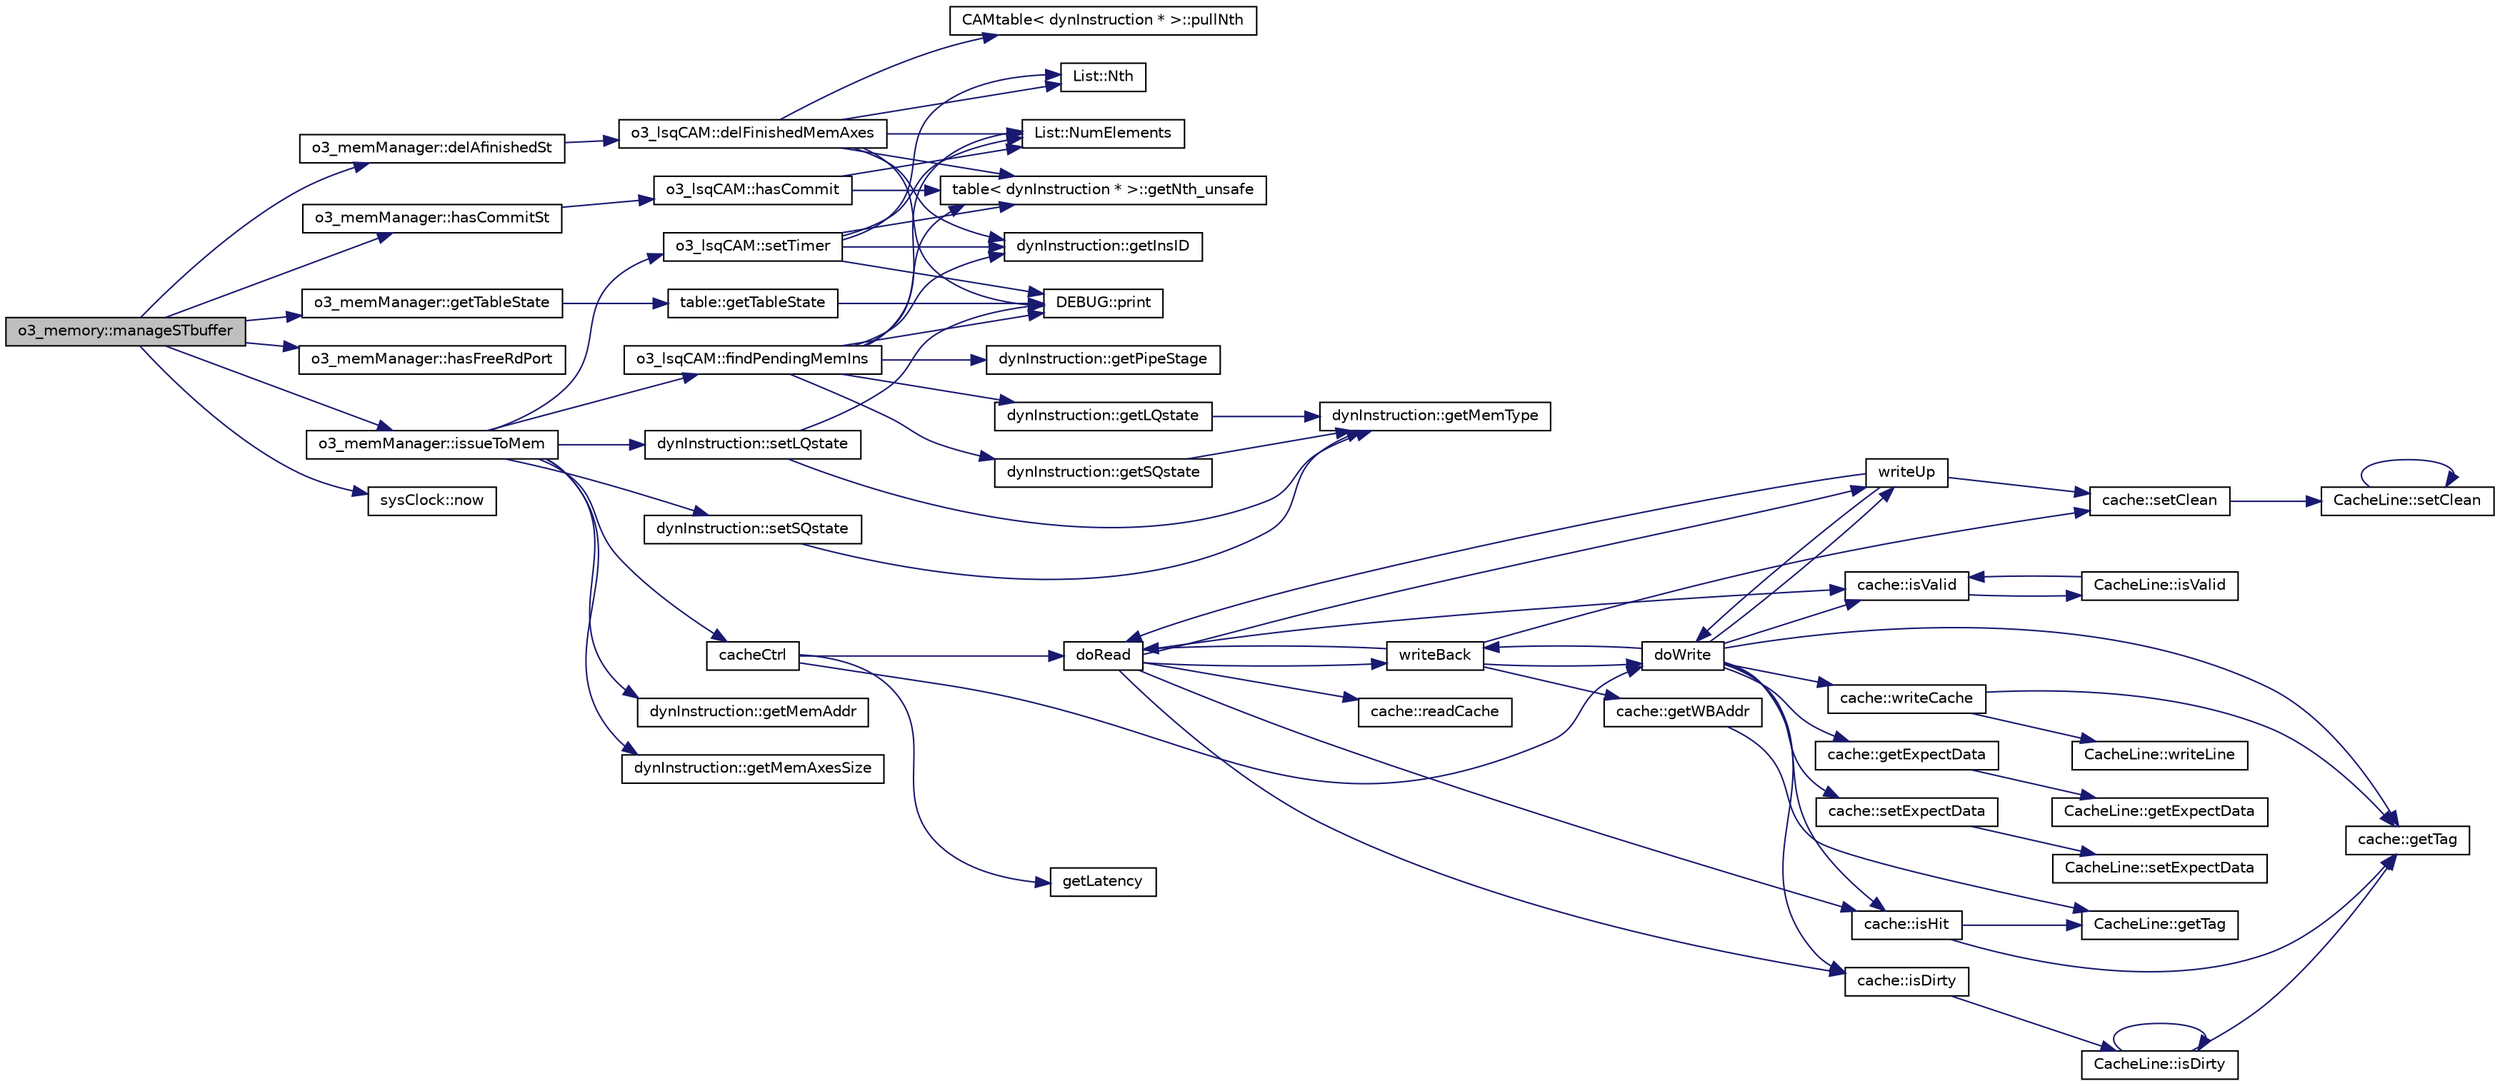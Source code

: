 digraph G
{
  edge [fontname="Helvetica",fontsize="10",labelfontname="Helvetica",labelfontsize="10"];
  node [fontname="Helvetica",fontsize="10",shape=record];
  rankdir=LR;
  Node1 [label="o3_memory::manageSTbuffer",height=0.2,width=0.4,color="black", fillcolor="grey75", style="filled" fontcolor="black"];
  Node1 -> Node2 [color="midnightblue",fontsize="10",style="solid",fontname="Helvetica"];
  Node2 [label="o3_memManager::delAfinishedSt",height=0.2,width=0.4,color="black", fillcolor="white", style="filled",URL="$classo3__memManager.html#ac7d368eb5062860954125ce0fbd3c3b9"];
  Node2 -> Node3 [color="midnightblue",fontsize="10",style="solid",fontname="Helvetica"];
  Node3 [label="o3_lsqCAM::delFinishedMemAxes",height=0.2,width=0.4,color="black", fillcolor="white", style="filled",URL="$classo3__lsqCAM.html#a2aa5dc2ccb76d85e0c8df59a8dfe47f2"];
  Node3 -> Node4 [color="midnightblue",fontsize="10",style="solid",fontname="Helvetica"];
  Node4 [label="dynInstruction::getInsID",height=0.2,width=0.4,color="black", fillcolor="white", style="filled",URL="$classdynInstruction.html#ab38b8181f522daae77cb46d701fb5302"];
  Node3 -> Node5 [color="midnightblue",fontsize="10",style="solid",fontname="Helvetica"];
  Node5 [label="table\< dynInstruction * \>::getNth_unsafe",height=0.2,width=0.4,color="black", fillcolor="white", style="filled",URL="$classtable.html#a20191b8e05f6882b38655c5fffb42389"];
  Node3 -> Node6 [color="midnightblue",fontsize="10",style="solid",fontname="Helvetica"];
  Node6 [label="List::Nth",height=0.2,width=0.4,color="black", fillcolor="white", style="filled",URL="$classList.html#a5eb964816de33c85e1d46658ddf8c6c4"];
  Node3 -> Node7 [color="midnightblue",fontsize="10",style="solid",fontname="Helvetica"];
  Node7 [label="List::NumElements",height=0.2,width=0.4,color="black", fillcolor="white", style="filled",URL="$classList.html#ac2e9d50f703b01bf643fa6ce50837c26"];
  Node3 -> Node8 [color="midnightblue",fontsize="10",style="solid",fontname="Helvetica"];
  Node8 [label="DEBUG::print",height=0.2,width=0.4,color="black", fillcolor="white", style="filled",URL="$classDEBUG.html#ab38f086785f7239084b735007297078a"];
  Node3 -> Node9 [color="midnightblue",fontsize="10",style="solid",fontname="Helvetica"];
  Node9 [label="CAMtable\< dynInstruction * \>::pullNth",height=0.2,width=0.4,color="black", fillcolor="white", style="filled",URL="$classCAMtable.html#a9644548c43e912d1cd1d0431fc5179e9"];
  Node1 -> Node10 [color="midnightblue",fontsize="10",style="solid",fontname="Helvetica"];
  Node10 [label="o3_memManager::getTableState",height=0.2,width=0.4,color="black", fillcolor="white", style="filled",URL="$classo3__memManager.html#a19302a13552a70cda08814dcfc0daa30"];
  Node10 -> Node11 [color="midnightblue",fontsize="10",style="solid",fontname="Helvetica"];
  Node11 [label="table::getTableState",height=0.2,width=0.4,color="black", fillcolor="white", style="filled",URL="$classtable.html#abab8f70b8b32bb7342f5107edb328d18"];
  Node11 -> Node8 [color="midnightblue",fontsize="10",style="solid",fontname="Helvetica"];
  Node1 -> Node12 [color="midnightblue",fontsize="10",style="solid",fontname="Helvetica"];
  Node12 [label="o3_memManager::hasCommitSt",height=0.2,width=0.4,color="black", fillcolor="white", style="filled",URL="$classo3__memManager.html#a408c667a491a930d66fd1a0f7e8e9ec6"];
  Node12 -> Node13 [color="midnightblue",fontsize="10",style="solid",fontname="Helvetica"];
  Node13 [label="o3_lsqCAM::hasCommit",height=0.2,width=0.4,color="black", fillcolor="white", style="filled",URL="$classo3__lsqCAM.html#ad3d6f79a7377317fc859080d337d428a"];
  Node13 -> Node5 [color="midnightblue",fontsize="10",style="solid",fontname="Helvetica"];
  Node13 -> Node7 [color="midnightblue",fontsize="10",style="solid",fontname="Helvetica"];
  Node1 -> Node14 [color="midnightblue",fontsize="10",style="solid",fontname="Helvetica"];
  Node14 [label="o3_memManager::hasFreeRdPort",height=0.2,width=0.4,color="black", fillcolor="white", style="filled",URL="$classo3__memManager.html#a71127b3f6545996a55cfa87735cb433f"];
  Node1 -> Node15 [color="midnightblue",fontsize="10",style="solid",fontname="Helvetica"];
  Node15 [label="o3_memManager::issueToMem",height=0.2,width=0.4,color="black", fillcolor="white", style="filled",URL="$classo3__memManager.html#a9e44a6173a6b099fa6e7644960aac5cf"];
  Node15 -> Node16 [color="midnightblue",fontsize="10",style="solid",fontname="Helvetica"];
  Node16 [label="cacheCtrl",height=0.2,width=0.4,color="black", fillcolor="white", style="filled",URL="$cacheCtrl_8cpp.html#a647b95d4a9cb0f09d95d2adfaf25e1d7"];
  Node16 -> Node17 [color="midnightblue",fontsize="10",style="solid",fontname="Helvetica"];
  Node17 [label="doRead",height=0.2,width=0.4,color="black", fillcolor="white", style="filled",URL="$cacheCtrl_8cpp.html#aca22aa31c1e2231d94dea96de677955a"];
  Node17 -> Node18 [color="midnightblue",fontsize="10",style="solid",fontname="Helvetica"];
  Node18 [label="cache::isDirty",height=0.2,width=0.4,color="black", fillcolor="white", style="filled",URL="$classcache.html#ab1edc7f06068472ac043cbd293ae83ea"];
  Node18 -> Node19 [color="midnightblue",fontsize="10",style="solid",fontname="Helvetica"];
  Node19 [label="CacheLine::isDirty",height=0.2,width=0.4,color="black", fillcolor="white", style="filled",URL="$classCacheLine.html#afed987cce2570b44fd809fde13730cd8"];
  Node19 -> Node20 [color="midnightblue",fontsize="10",style="solid",fontname="Helvetica"];
  Node20 [label="cache::getTag",height=0.2,width=0.4,color="black", fillcolor="white", style="filled",URL="$classcache.html#a92b70abaf05ef86b5ee4e70b087f30a2"];
  Node19 -> Node19 [color="midnightblue",fontsize="10",style="solid",fontname="Helvetica"];
  Node17 -> Node21 [color="midnightblue",fontsize="10",style="solid",fontname="Helvetica"];
  Node21 [label="cache::isHit",height=0.2,width=0.4,color="black", fillcolor="white", style="filled",URL="$classcache.html#af39bc5f11fbca905873c840a8dcfb9b9"];
  Node21 -> Node22 [color="midnightblue",fontsize="10",style="solid",fontname="Helvetica"];
  Node22 [label="CacheLine::getTag",height=0.2,width=0.4,color="black", fillcolor="white", style="filled",URL="$classCacheLine.html#a5411336f888d3095ba6d54cf2359baec"];
  Node21 -> Node20 [color="midnightblue",fontsize="10",style="solid",fontname="Helvetica"];
  Node17 -> Node23 [color="midnightblue",fontsize="10",style="solid",fontname="Helvetica"];
  Node23 [label="cache::isValid",height=0.2,width=0.4,color="black", fillcolor="white", style="filled",URL="$classcache.html#a2c8e87daacbe31a4780e06db9d571742"];
  Node23 -> Node24 [color="midnightblue",fontsize="10",style="solid",fontname="Helvetica"];
  Node24 [label="CacheLine::isValid",height=0.2,width=0.4,color="black", fillcolor="white", style="filled",URL="$classCacheLine.html#a1a40d37c4061fb781a4d10961bed69f1"];
  Node24 -> Node23 [color="midnightblue",fontsize="10",style="solid",fontname="Helvetica"];
  Node17 -> Node25 [color="midnightblue",fontsize="10",style="solid",fontname="Helvetica"];
  Node25 [label="cache::readCache",height=0.2,width=0.4,color="black", fillcolor="white", style="filled",URL="$classcache.html#a8543792b7d9060b3701cb1b67d417b44"];
  Node17 -> Node26 [color="midnightblue",fontsize="10",style="solid",fontname="Helvetica"];
  Node26 [label="writeBack",height=0.2,width=0.4,color="black", fillcolor="white", style="filled",URL="$cacheCtrl_8cpp.html#a3c95fb18f45bc2704ececadb8e7a3200"];
  Node26 -> Node17 [color="midnightblue",fontsize="10",style="solid",fontname="Helvetica"];
  Node26 -> Node27 [color="midnightblue",fontsize="10",style="solid",fontname="Helvetica"];
  Node27 [label="doWrite",height=0.2,width=0.4,color="black", fillcolor="white", style="filled",URL="$cacheCtrl_8cpp.html#a940d1bcbe86e71d64bd1eede69d55324"];
  Node27 -> Node28 [color="midnightblue",fontsize="10",style="solid",fontname="Helvetica"];
  Node28 [label="cache::getExpectData",height=0.2,width=0.4,color="black", fillcolor="white", style="filled",URL="$classcache.html#a04b8a50e7f520e77898970f769481062"];
  Node28 -> Node29 [color="midnightblue",fontsize="10",style="solid",fontname="Helvetica"];
  Node29 [label="CacheLine::getExpectData",height=0.2,width=0.4,color="black", fillcolor="white", style="filled",URL="$classCacheLine.html#a3fe73f9f8e02abf4acc935a3d7849efa"];
  Node27 -> Node20 [color="midnightblue",fontsize="10",style="solid",fontname="Helvetica"];
  Node27 -> Node18 [color="midnightblue",fontsize="10",style="solid",fontname="Helvetica"];
  Node27 -> Node21 [color="midnightblue",fontsize="10",style="solid",fontname="Helvetica"];
  Node27 -> Node23 [color="midnightblue",fontsize="10",style="solid",fontname="Helvetica"];
  Node27 -> Node30 [color="midnightblue",fontsize="10",style="solid",fontname="Helvetica"];
  Node30 [label="cache::setExpectData",height=0.2,width=0.4,color="black", fillcolor="white", style="filled",URL="$classcache.html#aa78f9197a0412b6e53bf6463869e16e0"];
  Node30 -> Node31 [color="midnightblue",fontsize="10",style="solid",fontname="Helvetica"];
  Node31 [label="CacheLine::setExpectData",height=0.2,width=0.4,color="black", fillcolor="white", style="filled",URL="$classCacheLine.html#a7ad6add47edafaaf8f8b12a7f54e0b6d"];
  Node27 -> Node26 [color="midnightblue",fontsize="10",style="solid",fontname="Helvetica"];
  Node27 -> Node32 [color="midnightblue",fontsize="10",style="solid",fontname="Helvetica"];
  Node32 [label="cache::writeCache",height=0.2,width=0.4,color="black", fillcolor="white", style="filled",URL="$classcache.html#ab3b31a1d08bf67d960705e8b7e631546"];
  Node32 -> Node20 [color="midnightblue",fontsize="10",style="solid",fontname="Helvetica"];
  Node32 -> Node33 [color="midnightblue",fontsize="10",style="solid",fontname="Helvetica"];
  Node33 [label="CacheLine::writeLine",height=0.2,width=0.4,color="black", fillcolor="white", style="filled",URL="$classCacheLine.html#ad59b5f7ffc859f0030f89e3bb5780b63"];
  Node27 -> Node34 [color="midnightblue",fontsize="10",style="solid",fontname="Helvetica"];
  Node34 [label="writeUp",height=0.2,width=0.4,color="black", fillcolor="white", style="filled",URL="$cacheCtrl_8cpp.html#a2b7fac6feef0a70c72a45d493088b270"];
  Node34 -> Node17 [color="midnightblue",fontsize="10",style="solid",fontname="Helvetica"];
  Node34 -> Node27 [color="midnightblue",fontsize="10",style="solid",fontname="Helvetica"];
  Node34 -> Node35 [color="midnightblue",fontsize="10",style="solid",fontname="Helvetica"];
  Node35 [label="cache::setClean",height=0.2,width=0.4,color="black", fillcolor="white", style="filled",URL="$classcache.html#a88790ea3a4e3583eaae71a365e9568e7"];
  Node35 -> Node36 [color="midnightblue",fontsize="10",style="solid",fontname="Helvetica"];
  Node36 [label="CacheLine::setClean",height=0.2,width=0.4,color="black", fillcolor="white", style="filled",URL="$classCacheLine.html#a13c9c3c7fd7fe534ef02b57cbc33011b"];
  Node36 -> Node36 [color="midnightblue",fontsize="10",style="solid",fontname="Helvetica"];
  Node26 -> Node37 [color="midnightblue",fontsize="10",style="solid",fontname="Helvetica"];
  Node37 [label="cache::getWBAddr",height=0.2,width=0.4,color="black", fillcolor="white", style="filled",URL="$classcache.html#a5b239f74c2467fdf30f0cf2fceebf820"];
  Node37 -> Node22 [color="midnightblue",fontsize="10",style="solid",fontname="Helvetica"];
  Node26 -> Node35 [color="midnightblue",fontsize="10",style="solid",fontname="Helvetica"];
  Node17 -> Node34 [color="midnightblue",fontsize="10",style="solid",fontname="Helvetica"];
  Node16 -> Node27 [color="midnightblue",fontsize="10",style="solid",fontname="Helvetica"];
  Node16 -> Node38 [color="midnightblue",fontsize="10",style="solid",fontname="Helvetica"];
  Node38 [label="getLatency",height=0.2,width=0.4,color="black", fillcolor="white", style="filled",URL="$cacheCtrl_8h.html#a7c2452ed16a72831698606002127800d"];
  Node15 -> Node39 [color="midnightblue",fontsize="10",style="solid",fontname="Helvetica"];
  Node39 [label="o3_lsqCAM::findPendingMemIns",height=0.2,width=0.4,color="black", fillcolor="white", style="filled",URL="$classo3__lsqCAM.html#a7db68789c8d9af13bbc9ec485b4972bc"];
  Node39 -> Node4 [color="midnightblue",fontsize="10",style="solid",fontname="Helvetica"];
  Node39 -> Node40 [color="midnightblue",fontsize="10",style="solid",fontname="Helvetica"];
  Node40 [label="dynInstruction::getLQstate",height=0.2,width=0.4,color="black", fillcolor="white", style="filled",URL="$classdynInstruction.html#a500260c0b3b35828bd0c678c4d5eb16a"];
  Node40 -> Node41 [color="midnightblue",fontsize="10",style="solid",fontname="Helvetica"];
  Node41 [label="dynInstruction::getMemType",height=0.2,width=0.4,color="black", fillcolor="white", style="filled",URL="$classdynInstruction.html#a9f8a63685d0b28009957e60b7596b502"];
  Node39 -> Node5 [color="midnightblue",fontsize="10",style="solid",fontname="Helvetica"];
  Node39 -> Node42 [color="midnightblue",fontsize="10",style="solid",fontname="Helvetica"];
  Node42 [label="dynInstruction::getPipeStage",height=0.2,width=0.4,color="black", fillcolor="white", style="filled",URL="$classdynInstruction.html#aeb07269dfde7d142e72e13cda8060c29"];
  Node39 -> Node43 [color="midnightblue",fontsize="10",style="solid",fontname="Helvetica"];
  Node43 [label="dynInstruction::getSQstate",height=0.2,width=0.4,color="black", fillcolor="white", style="filled",URL="$classdynInstruction.html#a6160b96ca670a4c15a3fa81b0d54dcd4"];
  Node43 -> Node41 [color="midnightblue",fontsize="10",style="solid",fontname="Helvetica"];
  Node39 -> Node7 [color="midnightblue",fontsize="10",style="solid",fontname="Helvetica"];
  Node39 -> Node8 [color="midnightblue",fontsize="10",style="solid",fontname="Helvetica"];
  Node15 -> Node44 [color="midnightblue",fontsize="10",style="solid",fontname="Helvetica"];
  Node44 [label="dynInstruction::getMemAddr",height=0.2,width=0.4,color="black", fillcolor="white", style="filled",URL="$classdynInstruction.html#a611e3f3619160361cf317e05d2034288"];
  Node15 -> Node45 [color="midnightblue",fontsize="10",style="solid",fontname="Helvetica"];
  Node45 [label="dynInstruction::getMemAxesSize",height=0.2,width=0.4,color="black", fillcolor="white", style="filled",URL="$classdynInstruction.html#aee508d76a2e13461fce2299234894688"];
  Node15 -> Node46 [color="midnightblue",fontsize="10",style="solid",fontname="Helvetica"];
  Node46 [label="dynInstruction::setLQstate",height=0.2,width=0.4,color="black", fillcolor="white", style="filled",URL="$classdynInstruction.html#a83a5077984f29a340de7bebc7e0b679c"];
  Node46 -> Node41 [color="midnightblue",fontsize="10",style="solid",fontname="Helvetica"];
  Node46 -> Node8 [color="midnightblue",fontsize="10",style="solid",fontname="Helvetica"];
  Node15 -> Node47 [color="midnightblue",fontsize="10",style="solid",fontname="Helvetica"];
  Node47 [label="dynInstruction::setSQstate",height=0.2,width=0.4,color="black", fillcolor="white", style="filled",URL="$classdynInstruction.html#a7fc66de5e3f826f515e41029619e2088"];
  Node47 -> Node41 [color="midnightblue",fontsize="10",style="solid",fontname="Helvetica"];
  Node15 -> Node48 [color="midnightblue",fontsize="10",style="solid",fontname="Helvetica"];
  Node48 [label="o3_lsqCAM::setTimer",height=0.2,width=0.4,color="black", fillcolor="white", style="filled",URL="$classo3__lsqCAM.html#a12159149dc0b13cda6edfb1213ce6197"];
  Node48 -> Node4 [color="midnightblue",fontsize="10",style="solid",fontname="Helvetica"];
  Node48 -> Node5 [color="midnightblue",fontsize="10",style="solid",fontname="Helvetica"];
  Node48 -> Node6 [color="midnightblue",fontsize="10",style="solid",fontname="Helvetica"];
  Node48 -> Node7 [color="midnightblue",fontsize="10",style="solid",fontname="Helvetica"];
  Node48 -> Node8 [color="midnightblue",fontsize="10",style="solid",fontname="Helvetica"];
  Node1 -> Node49 [color="midnightblue",fontsize="10",style="solid",fontname="Helvetica"];
  Node49 [label="sysClock::now",height=0.2,width=0.4,color="black", fillcolor="white", style="filled",URL="$classsysClock.html#af027a57c8bc3d0dab4fe5a0f870b7d20"];
}
